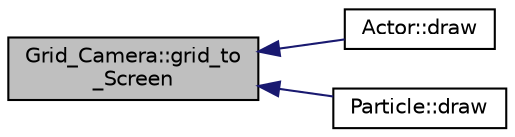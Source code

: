 digraph "Grid_Camera::grid_to_Screen"
{
  edge [fontname="Helvetica",fontsize="10",labelfontname="Helvetica",labelfontsize="10"];
  node [fontname="Helvetica",fontsize="10",shape=record];
  rankdir="LR";
  Node3 [label="Grid_Camera::grid_to\l_Screen",height=0.2,width=0.4,color="black", fillcolor="grey75", style="filled", fontcolor="black"];
  Node3 -> Node4 [dir="back",color="midnightblue",fontsize="10",style="solid",fontname="Helvetica"];
  Node4 [label="Actor::draw",height=0.2,width=0.4,color="black", fillcolor="white", style="filled",URL="$namespace_actor.html#a5e098b8721cbebeb27de076a98107368"];
  Node3 -> Node5 [dir="back",color="midnightblue",fontsize="10",style="solid",fontname="Helvetica"];
  Node5 [label="Particle::draw",height=0.2,width=0.4,color="black", fillcolor="white", style="filled",URL="$namespace_particle.html#aee79b4d9aa717789373fbb4ee87fe062"];
}
